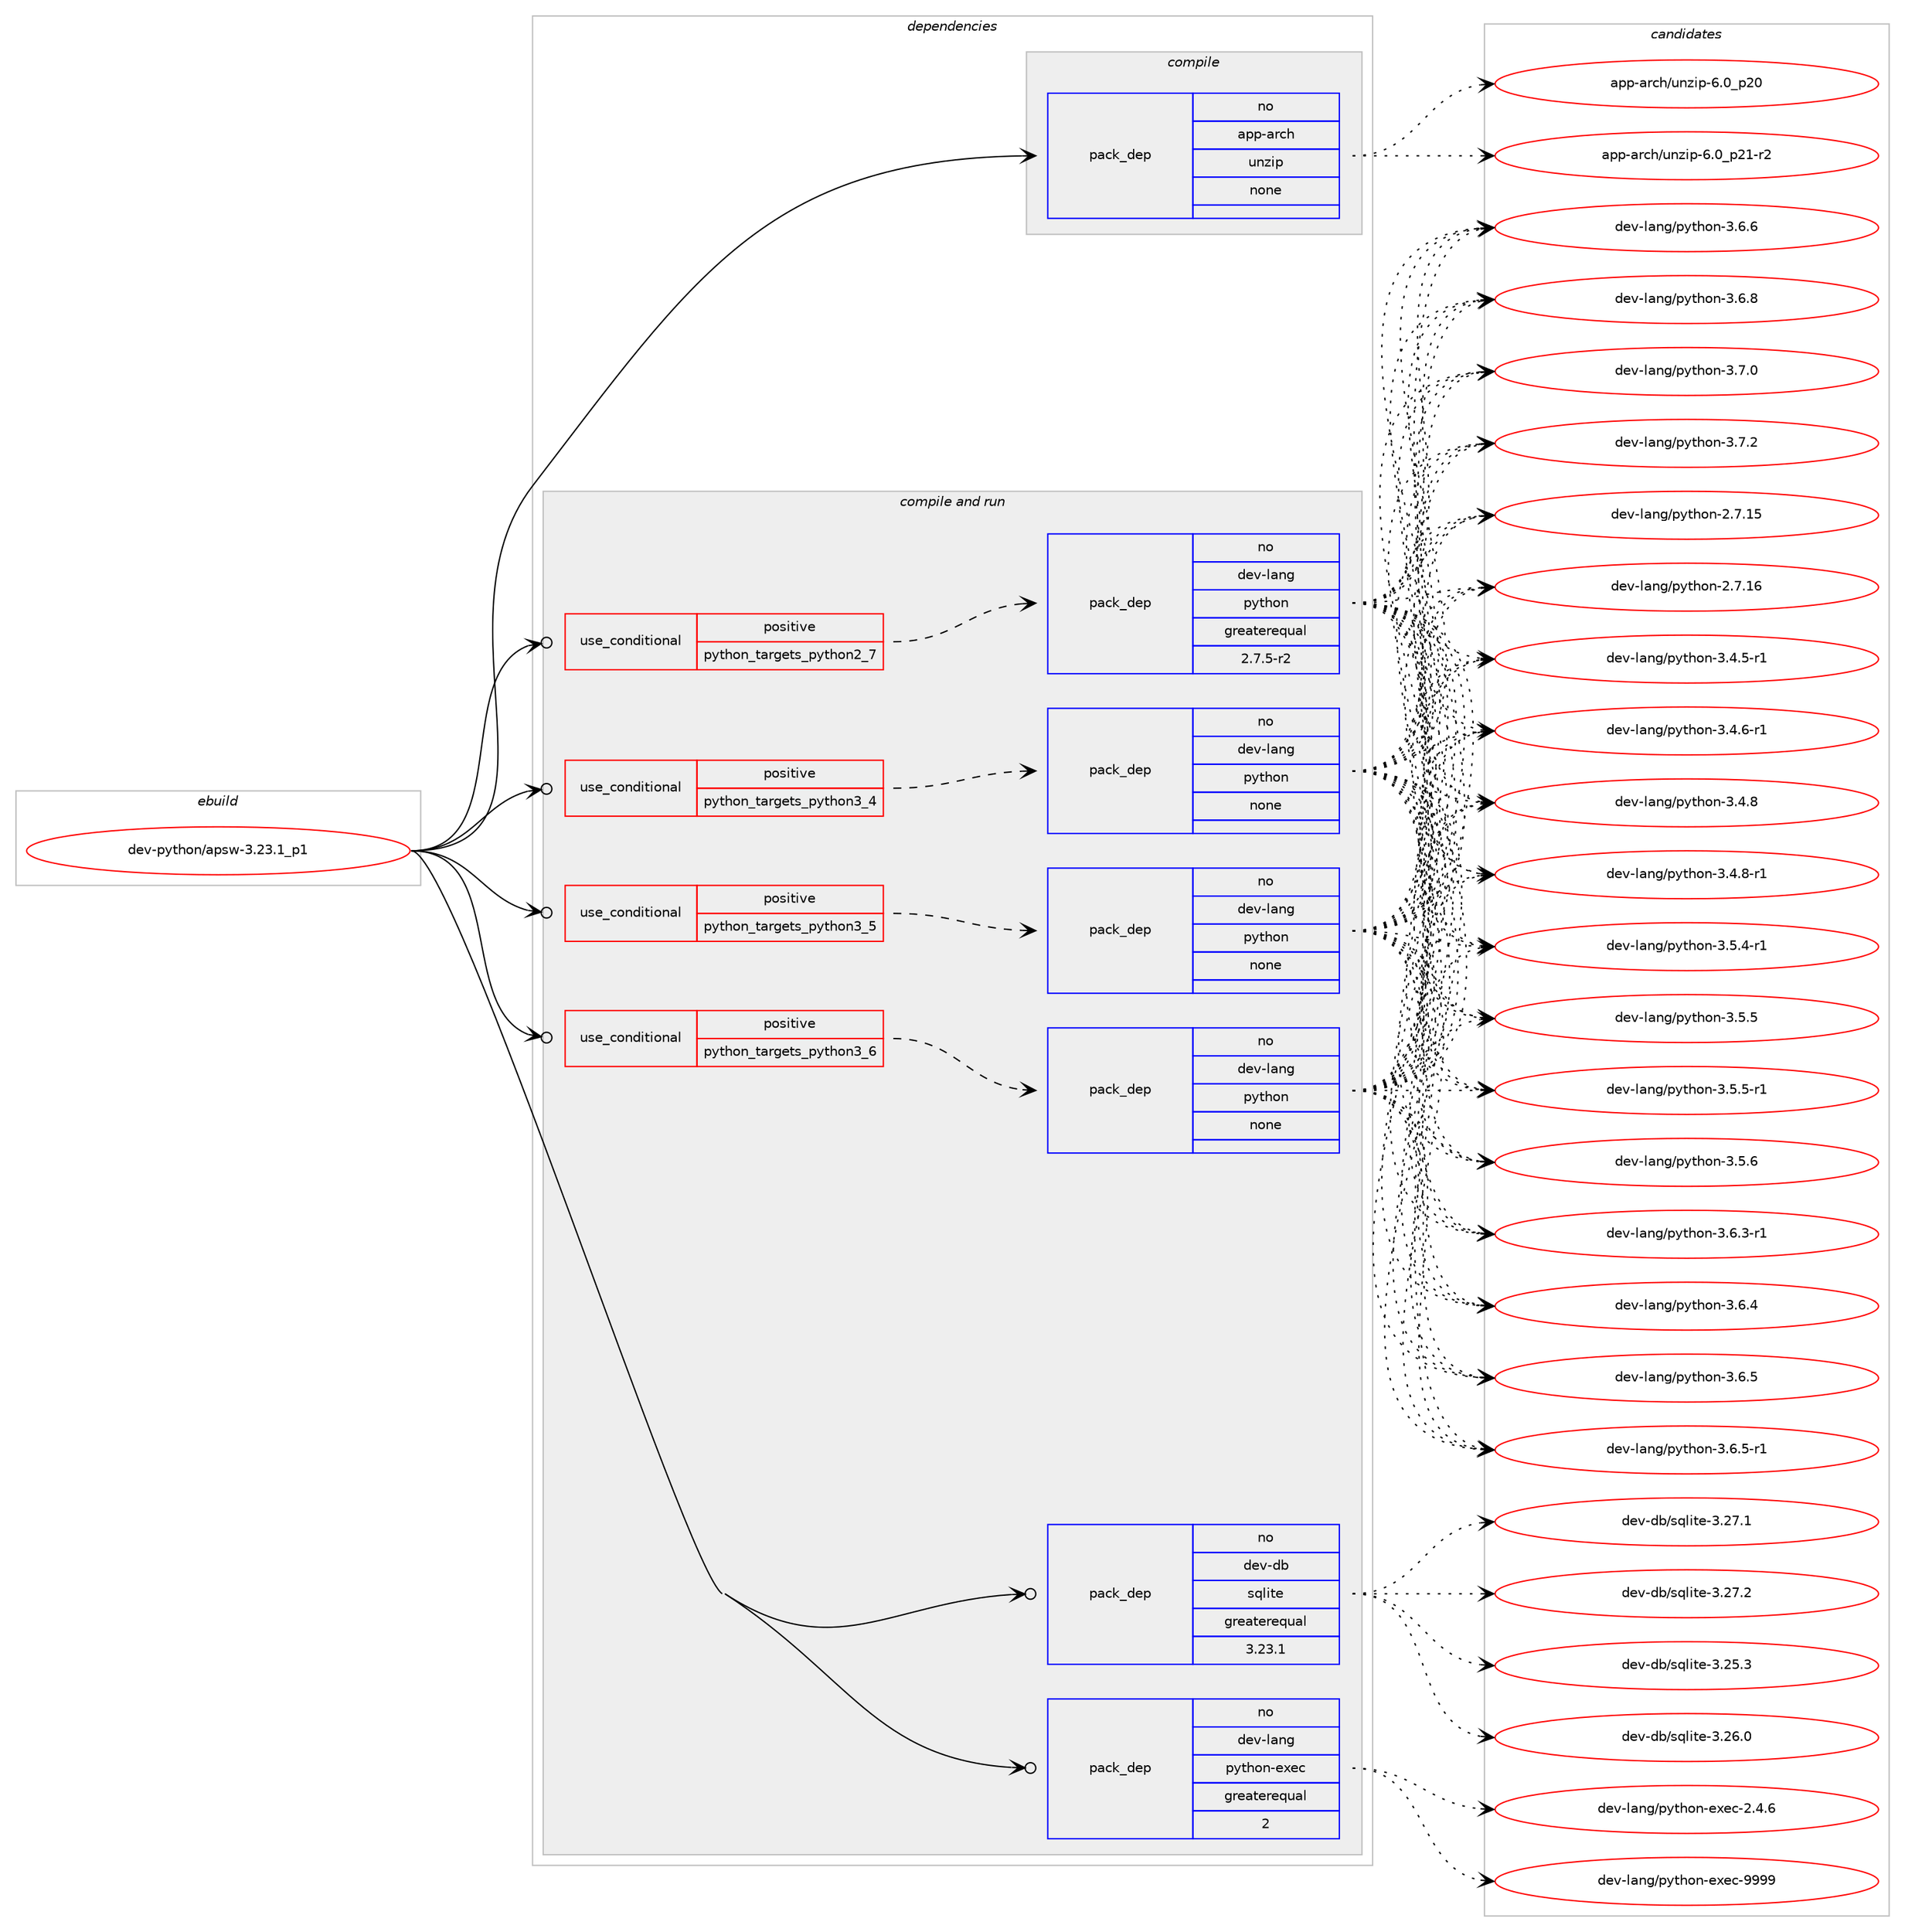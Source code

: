 digraph prolog {

# *************
# Graph options
# *************

newrank=true;
concentrate=true;
compound=true;
graph [rankdir=LR,fontname=Helvetica,fontsize=10,ranksep=1.5];#, ranksep=2.5, nodesep=0.2];
edge  [arrowhead=vee];
node  [fontname=Helvetica,fontsize=10];

# **********
# The ebuild
# **********

subgraph cluster_leftcol {
color=gray;
rank=same;
label=<<i>ebuild</i>>;
id [label="dev-python/apsw-3.23.1_p1", color=red, width=4, href="../dev-python/apsw-3.23.1_p1.svg"];
}

# ****************
# The dependencies
# ****************

subgraph cluster_midcol {
color=gray;
label=<<i>dependencies</i>>;
subgraph cluster_compile {
fillcolor="#eeeeee";
style=filled;
label=<<i>compile</i>>;
subgraph pack1004488 {
dependency1398597 [label=<<TABLE BORDER="0" CELLBORDER="1" CELLSPACING="0" CELLPADDING="4" WIDTH="220"><TR><TD ROWSPAN="6" CELLPADDING="30">pack_dep</TD></TR><TR><TD WIDTH="110">no</TD></TR><TR><TD>app-arch</TD></TR><TR><TD>unzip</TD></TR><TR><TD>none</TD></TR><TR><TD></TD></TR></TABLE>>, shape=none, color=blue];
}
id:e -> dependency1398597:w [weight=20,style="solid",arrowhead="vee"];
}
subgraph cluster_compileandrun {
fillcolor="#eeeeee";
style=filled;
label=<<i>compile and run</i>>;
subgraph cond370884 {
dependency1398598 [label=<<TABLE BORDER="0" CELLBORDER="1" CELLSPACING="0" CELLPADDING="4"><TR><TD ROWSPAN="3" CELLPADDING="10">use_conditional</TD></TR><TR><TD>positive</TD></TR><TR><TD>python_targets_python2_7</TD></TR></TABLE>>, shape=none, color=red];
subgraph pack1004489 {
dependency1398599 [label=<<TABLE BORDER="0" CELLBORDER="1" CELLSPACING="0" CELLPADDING="4" WIDTH="220"><TR><TD ROWSPAN="6" CELLPADDING="30">pack_dep</TD></TR><TR><TD WIDTH="110">no</TD></TR><TR><TD>dev-lang</TD></TR><TR><TD>python</TD></TR><TR><TD>greaterequal</TD></TR><TR><TD>2.7.5-r2</TD></TR></TABLE>>, shape=none, color=blue];
}
dependency1398598:e -> dependency1398599:w [weight=20,style="dashed",arrowhead="vee"];
}
id:e -> dependency1398598:w [weight=20,style="solid",arrowhead="odotvee"];
subgraph cond370885 {
dependency1398600 [label=<<TABLE BORDER="0" CELLBORDER="1" CELLSPACING="0" CELLPADDING="4"><TR><TD ROWSPAN="3" CELLPADDING="10">use_conditional</TD></TR><TR><TD>positive</TD></TR><TR><TD>python_targets_python3_4</TD></TR></TABLE>>, shape=none, color=red];
subgraph pack1004490 {
dependency1398601 [label=<<TABLE BORDER="0" CELLBORDER="1" CELLSPACING="0" CELLPADDING="4" WIDTH="220"><TR><TD ROWSPAN="6" CELLPADDING="30">pack_dep</TD></TR><TR><TD WIDTH="110">no</TD></TR><TR><TD>dev-lang</TD></TR><TR><TD>python</TD></TR><TR><TD>none</TD></TR><TR><TD></TD></TR></TABLE>>, shape=none, color=blue];
}
dependency1398600:e -> dependency1398601:w [weight=20,style="dashed",arrowhead="vee"];
}
id:e -> dependency1398600:w [weight=20,style="solid",arrowhead="odotvee"];
subgraph cond370886 {
dependency1398602 [label=<<TABLE BORDER="0" CELLBORDER="1" CELLSPACING="0" CELLPADDING="4"><TR><TD ROWSPAN="3" CELLPADDING="10">use_conditional</TD></TR><TR><TD>positive</TD></TR><TR><TD>python_targets_python3_5</TD></TR></TABLE>>, shape=none, color=red];
subgraph pack1004491 {
dependency1398603 [label=<<TABLE BORDER="0" CELLBORDER="1" CELLSPACING="0" CELLPADDING="4" WIDTH="220"><TR><TD ROWSPAN="6" CELLPADDING="30">pack_dep</TD></TR><TR><TD WIDTH="110">no</TD></TR><TR><TD>dev-lang</TD></TR><TR><TD>python</TD></TR><TR><TD>none</TD></TR><TR><TD></TD></TR></TABLE>>, shape=none, color=blue];
}
dependency1398602:e -> dependency1398603:w [weight=20,style="dashed",arrowhead="vee"];
}
id:e -> dependency1398602:w [weight=20,style="solid",arrowhead="odotvee"];
subgraph cond370887 {
dependency1398604 [label=<<TABLE BORDER="0" CELLBORDER="1" CELLSPACING="0" CELLPADDING="4"><TR><TD ROWSPAN="3" CELLPADDING="10">use_conditional</TD></TR><TR><TD>positive</TD></TR><TR><TD>python_targets_python3_6</TD></TR></TABLE>>, shape=none, color=red];
subgraph pack1004492 {
dependency1398605 [label=<<TABLE BORDER="0" CELLBORDER="1" CELLSPACING="0" CELLPADDING="4" WIDTH="220"><TR><TD ROWSPAN="6" CELLPADDING="30">pack_dep</TD></TR><TR><TD WIDTH="110">no</TD></TR><TR><TD>dev-lang</TD></TR><TR><TD>python</TD></TR><TR><TD>none</TD></TR><TR><TD></TD></TR></TABLE>>, shape=none, color=blue];
}
dependency1398604:e -> dependency1398605:w [weight=20,style="dashed",arrowhead="vee"];
}
id:e -> dependency1398604:w [weight=20,style="solid",arrowhead="odotvee"];
subgraph pack1004493 {
dependency1398606 [label=<<TABLE BORDER="0" CELLBORDER="1" CELLSPACING="0" CELLPADDING="4" WIDTH="220"><TR><TD ROWSPAN="6" CELLPADDING="30">pack_dep</TD></TR><TR><TD WIDTH="110">no</TD></TR><TR><TD>dev-db</TD></TR><TR><TD>sqlite</TD></TR><TR><TD>greaterequal</TD></TR><TR><TD>3.23.1</TD></TR></TABLE>>, shape=none, color=blue];
}
id:e -> dependency1398606:w [weight=20,style="solid",arrowhead="odotvee"];
subgraph pack1004494 {
dependency1398607 [label=<<TABLE BORDER="0" CELLBORDER="1" CELLSPACING="0" CELLPADDING="4" WIDTH="220"><TR><TD ROWSPAN="6" CELLPADDING="30">pack_dep</TD></TR><TR><TD WIDTH="110">no</TD></TR><TR><TD>dev-lang</TD></TR><TR><TD>python-exec</TD></TR><TR><TD>greaterequal</TD></TR><TR><TD>2</TD></TR></TABLE>>, shape=none, color=blue];
}
id:e -> dependency1398607:w [weight=20,style="solid",arrowhead="odotvee"];
}
subgraph cluster_run {
fillcolor="#eeeeee";
style=filled;
label=<<i>run</i>>;
}
}

# **************
# The candidates
# **************

subgraph cluster_choices {
rank=same;
color=gray;
label=<<i>candidates</i>>;

subgraph choice1004488 {
color=black;
nodesep=1;
choice971121124597114991044711711012210511245544648951125048 [label="app-arch/unzip-6.0_p20", color=red, width=4,href="../app-arch/unzip-6.0_p20.svg"];
choice9711211245971149910447117110122105112455446489511250494511450 [label="app-arch/unzip-6.0_p21-r2", color=red, width=4,href="../app-arch/unzip-6.0_p21-r2.svg"];
dependency1398597:e -> choice971121124597114991044711711012210511245544648951125048:w [style=dotted,weight="100"];
dependency1398597:e -> choice9711211245971149910447117110122105112455446489511250494511450:w [style=dotted,weight="100"];
}
subgraph choice1004489 {
color=black;
nodesep=1;
choice10010111845108971101034711212111610411111045504655464953 [label="dev-lang/python-2.7.15", color=red, width=4,href="../dev-lang/python-2.7.15.svg"];
choice10010111845108971101034711212111610411111045504655464954 [label="dev-lang/python-2.7.16", color=red, width=4,href="../dev-lang/python-2.7.16.svg"];
choice1001011184510897110103471121211161041111104551465246534511449 [label="dev-lang/python-3.4.5-r1", color=red, width=4,href="../dev-lang/python-3.4.5-r1.svg"];
choice1001011184510897110103471121211161041111104551465246544511449 [label="dev-lang/python-3.4.6-r1", color=red, width=4,href="../dev-lang/python-3.4.6-r1.svg"];
choice100101118451089711010347112121116104111110455146524656 [label="dev-lang/python-3.4.8", color=red, width=4,href="../dev-lang/python-3.4.8.svg"];
choice1001011184510897110103471121211161041111104551465246564511449 [label="dev-lang/python-3.4.8-r1", color=red, width=4,href="../dev-lang/python-3.4.8-r1.svg"];
choice1001011184510897110103471121211161041111104551465346524511449 [label="dev-lang/python-3.5.4-r1", color=red, width=4,href="../dev-lang/python-3.5.4-r1.svg"];
choice100101118451089711010347112121116104111110455146534653 [label="dev-lang/python-3.5.5", color=red, width=4,href="../dev-lang/python-3.5.5.svg"];
choice1001011184510897110103471121211161041111104551465346534511449 [label="dev-lang/python-3.5.5-r1", color=red, width=4,href="../dev-lang/python-3.5.5-r1.svg"];
choice100101118451089711010347112121116104111110455146534654 [label="dev-lang/python-3.5.6", color=red, width=4,href="../dev-lang/python-3.5.6.svg"];
choice1001011184510897110103471121211161041111104551465446514511449 [label="dev-lang/python-3.6.3-r1", color=red, width=4,href="../dev-lang/python-3.6.3-r1.svg"];
choice100101118451089711010347112121116104111110455146544652 [label="dev-lang/python-3.6.4", color=red, width=4,href="../dev-lang/python-3.6.4.svg"];
choice100101118451089711010347112121116104111110455146544653 [label="dev-lang/python-3.6.5", color=red, width=4,href="../dev-lang/python-3.6.5.svg"];
choice1001011184510897110103471121211161041111104551465446534511449 [label="dev-lang/python-3.6.5-r1", color=red, width=4,href="../dev-lang/python-3.6.5-r1.svg"];
choice100101118451089711010347112121116104111110455146544654 [label="dev-lang/python-3.6.6", color=red, width=4,href="../dev-lang/python-3.6.6.svg"];
choice100101118451089711010347112121116104111110455146544656 [label="dev-lang/python-3.6.8", color=red, width=4,href="../dev-lang/python-3.6.8.svg"];
choice100101118451089711010347112121116104111110455146554648 [label="dev-lang/python-3.7.0", color=red, width=4,href="../dev-lang/python-3.7.0.svg"];
choice100101118451089711010347112121116104111110455146554650 [label="dev-lang/python-3.7.2", color=red, width=4,href="../dev-lang/python-3.7.2.svg"];
dependency1398599:e -> choice10010111845108971101034711212111610411111045504655464953:w [style=dotted,weight="100"];
dependency1398599:e -> choice10010111845108971101034711212111610411111045504655464954:w [style=dotted,weight="100"];
dependency1398599:e -> choice1001011184510897110103471121211161041111104551465246534511449:w [style=dotted,weight="100"];
dependency1398599:e -> choice1001011184510897110103471121211161041111104551465246544511449:w [style=dotted,weight="100"];
dependency1398599:e -> choice100101118451089711010347112121116104111110455146524656:w [style=dotted,weight="100"];
dependency1398599:e -> choice1001011184510897110103471121211161041111104551465246564511449:w [style=dotted,weight="100"];
dependency1398599:e -> choice1001011184510897110103471121211161041111104551465346524511449:w [style=dotted,weight="100"];
dependency1398599:e -> choice100101118451089711010347112121116104111110455146534653:w [style=dotted,weight="100"];
dependency1398599:e -> choice1001011184510897110103471121211161041111104551465346534511449:w [style=dotted,weight="100"];
dependency1398599:e -> choice100101118451089711010347112121116104111110455146534654:w [style=dotted,weight="100"];
dependency1398599:e -> choice1001011184510897110103471121211161041111104551465446514511449:w [style=dotted,weight="100"];
dependency1398599:e -> choice100101118451089711010347112121116104111110455146544652:w [style=dotted,weight="100"];
dependency1398599:e -> choice100101118451089711010347112121116104111110455146544653:w [style=dotted,weight="100"];
dependency1398599:e -> choice1001011184510897110103471121211161041111104551465446534511449:w [style=dotted,weight="100"];
dependency1398599:e -> choice100101118451089711010347112121116104111110455146544654:w [style=dotted,weight="100"];
dependency1398599:e -> choice100101118451089711010347112121116104111110455146544656:w [style=dotted,weight="100"];
dependency1398599:e -> choice100101118451089711010347112121116104111110455146554648:w [style=dotted,weight="100"];
dependency1398599:e -> choice100101118451089711010347112121116104111110455146554650:w [style=dotted,weight="100"];
}
subgraph choice1004490 {
color=black;
nodesep=1;
choice10010111845108971101034711212111610411111045504655464953 [label="dev-lang/python-2.7.15", color=red, width=4,href="../dev-lang/python-2.7.15.svg"];
choice10010111845108971101034711212111610411111045504655464954 [label="dev-lang/python-2.7.16", color=red, width=4,href="../dev-lang/python-2.7.16.svg"];
choice1001011184510897110103471121211161041111104551465246534511449 [label="dev-lang/python-3.4.5-r1", color=red, width=4,href="../dev-lang/python-3.4.5-r1.svg"];
choice1001011184510897110103471121211161041111104551465246544511449 [label="dev-lang/python-3.4.6-r1", color=red, width=4,href="../dev-lang/python-3.4.6-r1.svg"];
choice100101118451089711010347112121116104111110455146524656 [label="dev-lang/python-3.4.8", color=red, width=4,href="../dev-lang/python-3.4.8.svg"];
choice1001011184510897110103471121211161041111104551465246564511449 [label="dev-lang/python-3.4.8-r1", color=red, width=4,href="../dev-lang/python-3.4.8-r1.svg"];
choice1001011184510897110103471121211161041111104551465346524511449 [label="dev-lang/python-3.5.4-r1", color=red, width=4,href="../dev-lang/python-3.5.4-r1.svg"];
choice100101118451089711010347112121116104111110455146534653 [label="dev-lang/python-3.5.5", color=red, width=4,href="../dev-lang/python-3.5.5.svg"];
choice1001011184510897110103471121211161041111104551465346534511449 [label="dev-lang/python-3.5.5-r1", color=red, width=4,href="../dev-lang/python-3.5.5-r1.svg"];
choice100101118451089711010347112121116104111110455146534654 [label="dev-lang/python-3.5.6", color=red, width=4,href="../dev-lang/python-3.5.6.svg"];
choice1001011184510897110103471121211161041111104551465446514511449 [label="dev-lang/python-3.6.3-r1", color=red, width=4,href="../dev-lang/python-3.6.3-r1.svg"];
choice100101118451089711010347112121116104111110455146544652 [label="dev-lang/python-3.6.4", color=red, width=4,href="../dev-lang/python-3.6.4.svg"];
choice100101118451089711010347112121116104111110455146544653 [label="dev-lang/python-3.6.5", color=red, width=4,href="../dev-lang/python-3.6.5.svg"];
choice1001011184510897110103471121211161041111104551465446534511449 [label="dev-lang/python-3.6.5-r1", color=red, width=4,href="../dev-lang/python-3.6.5-r1.svg"];
choice100101118451089711010347112121116104111110455146544654 [label="dev-lang/python-3.6.6", color=red, width=4,href="../dev-lang/python-3.6.6.svg"];
choice100101118451089711010347112121116104111110455146544656 [label="dev-lang/python-3.6.8", color=red, width=4,href="../dev-lang/python-3.6.8.svg"];
choice100101118451089711010347112121116104111110455146554648 [label="dev-lang/python-3.7.0", color=red, width=4,href="../dev-lang/python-3.7.0.svg"];
choice100101118451089711010347112121116104111110455146554650 [label="dev-lang/python-3.7.2", color=red, width=4,href="../dev-lang/python-3.7.2.svg"];
dependency1398601:e -> choice10010111845108971101034711212111610411111045504655464953:w [style=dotted,weight="100"];
dependency1398601:e -> choice10010111845108971101034711212111610411111045504655464954:w [style=dotted,weight="100"];
dependency1398601:e -> choice1001011184510897110103471121211161041111104551465246534511449:w [style=dotted,weight="100"];
dependency1398601:e -> choice1001011184510897110103471121211161041111104551465246544511449:w [style=dotted,weight="100"];
dependency1398601:e -> choice100101118451089711010347112121116104111110455146524656:w [style=dotted,weight="100"];
dependency1398601:e -> choice1001011184510897110103471121211161041111104551465246564511449:w [style=dotted,weight="100"];
dependency1398601:e -> choice1001011184510897110103471121211161041111104551465346524511449:w [style=dotted,weight="100"];
dependency1398601:e -> choice100101118451089711010347112121116104111110455146534653:w [style=dotted,weight="100"];
dependency1398601:e -> choice1001011184510897110103471121211161041111104551465346534511449:w [style=dotted,weight="100"];
dependency1398601:e -> choice100101118451089711010347112121116104111110455146534654:w [style=dotted,weight="100"];
dependency1398601:e -> choice1001011184510897110103471121211161041111104551465446514511449:w [style=dotted,weight="100"];
dependency1398601:e -> choice100101118451089711010347112121116104111110455146544652:w [style=dotted,weight="100"];
dependency1398601:e -> choice100101118451089711010347112121116104111110455146544653:w [style=dotted,weight="100"];
dependency1398601:e -> choice1001011184510897110103471121211161041111104551465446534511449:w [style=dotted,weight="100"];
dependency1398601:e -> choice100101118451089711010347112121116104111110455146544654:w [style=dotted,weight="100"];
dependency1398601:e -> choice100101118451089711010347112121116104111110455146544656:w [style=dotted,weight="100"];
dependency1398601:e -> choice100101118451089711010347112121116104111110455146554648:w [style=dotted,weight="100"];
dependency1398601:e -> choice100101118451089711010347112121116104111110455146554650:w [style=dotted,weight="100"];
}
subgraph choice1004491 {
color=black;
nodesep=1;
choice10010111845108971101034711212111610411111045504655464953 [label="dev-lang/python-2.7.15", color=red, width=4,href="../dev-lang/python-2.7.15.svg"];
choice10010111845108971101034711212111610411111045504655464954 [label="dev-lang/python-2.7.16", color=red, width=4,href="../dev-lang/python-2.7.16.svg"];
choice1001011184510897110103471121211161041111104551465246534511449 [label="dev-lang/python-3.4.5-r1", color=red, width=4,href="../dev-lang/python-3.4.5-r1.svg"];
choice1001011184510897110103471121211161041111104551465246544511449 [label="dev-lang/python-3.4.6-r1", color=red, width=4,href="../dev-lang/python-3.4.6-r1.svg"];
choice100101118451089711010347112121116104111110455146524656 [label="dev-lang/python-3.4.8", color=red, width=4,href="../dev-lang/python-3.4.8.svg"];
choice1001011184510897110103471121211161041111104551465246564511449 [label="dev-lang/python-3.4.8-r1", color=red, width=4,href="../dev-lang/python-3.4.8-r1.svg"];
choice1001011184510897110103471121211161041111104551465346524511449 [label="dev-lang/python-3.5.4-r1", color=red, width=4,href="../dev-lang/python-3.5.4-r1.svg"];
choice100101118451089711010347112121116104111110455146534653 [label="dev-lang/python-3.5.5", color=red, width=4,href="../dev-lang/python-3.5.5.svg"];
choice1001011184510897110103471121211161041111104551465346534511449 [label="dev-lang/python-3.5.5-r1", color=red, width=4,href="../dev-lang/python-3.5.5-r1.svg"];
choice100101118451089711010347112121116104111110455146534654 [label="dev-lang/python-3.5.6", color=red, width=4,href="../dev-lang/python-3.5.6.svg"];
choice1001011184510897110103471121211161041111104551465446514511449 [label="dev-lang/python-3.6.3-r1", color=red, width=4,href="../dev-lang/python-3.6.3-r1.svg"];
choice100101118451089711010347112121116104111110455146544652 [label="dev-lang/python-3.6.4", color=red, width=4,href="../dev-lang/python-3.6.4.svg"];
choice100101118451089711010347112121116104111110455146544653 [label="dev-lang/python-3.6.5", color=red, width=4,href="../dev-lang/python-3.6.5.svg"];
choice1001011184510897110103471121211161041111104551465446534511449 [label="dev-lang/python-3.6.5-r1", color=red, width=4,href="../dev-lang/python-3.6.5-r1.svg"];
choice100101118451089711010347112121116104111110455146544654 [label="dev-lang/python-3.6.6", color=red, width=4,href="../dev-lang/python-3.6.6.svg"];
choice100101118451089711010347112121116104111110455146544656 [label="dev-lang/python-3.6.8", color=red, width=4,href="../dev-lang/python-3.6.8.svg"];
choice100101118451089711010347112121116104111110455146554648 [label="dev-lang/python-3.7.0", color=red, width=4,href="../dev-lang/python-3.7.0.svg"];
choice100101118451089711010347112121116104111110455146554650 [label="dev-lang/python-3.7.2", color=red, width=4,href="../dev-lang/python-3.7.2.svg"];
dependency1398603:e -> choice10010111845108971101034711212111610411111045504655464953:w [style=dotted,weight="100"];
dependency1398603:e -> choice10010111845108971101034711212111610411111045504655464954:w [style=dotted,weight="100"];
dependency1398603:e -> choice1001011184510897110103471121211161041111104551465246534511449:w [style=dotted,weight="100"];
dependency1398603:e -> choice1001011184510897110103471121211161041111104551465246544511449:w [style=dotted,weight="100"];
dependency1398603:e -> choice100101118451089711010347112121116104111110455146524656:w [style=dotted,weight="100"];
dependency1398603:e -> choice1001011184510897110103471121211161041111104551465246564511449:w [style=dotted,weight="100"];
dependency1398603:e -> choice1001011184510897110103471121211161041111104551465346524511449:w [style=dotted,weight="100"];
dependency1398603:e -> choice100101118451089711010347112121116104111110455146534653:w [style=dotted,weight="100"];
dependency1398603:e -> choice1001011184510897110103471121211161041111104551465346534511449:w [style=dotted,weight="100"];
dependency1398603:e -> choice100101118451089711010347112121116104111110455146534654:w [style=dotted,weight="100"];
dependency1398603:e -> choice1001011184510897110103471121211161041111104551465446514511449:w [style=dotted,weight="100"];
dependency1398603:e -> choice100101118451089711010347112121116104111110455146544652:w [style=dotted,weight="100"];
dependency1398603:e -> choice100101118451089711010347112121116104111110455146544653:w [style=dotted,weight="100"];
dependency1398603:e -> choice1001011184510897110103471121211161041111104551465446534511449:w [style=dotted,weight="100"];
dependency1398603:e -> choice100101118451089711010347112121116104111110455146544654:w [style=dotted,weight="100"];
dependency1398603:e -> choice100101118451089711010347112121116104111110455146544656:w [style=dotted,weight="100"];
dependency1398603:e -> choice100101118451089711010347112121116104111110455146554648:w [style=dotted,weight="100"];
dependency1398603:e -> choice100101118451089711010347112121116104111110455146554650:w [style=dotted,weight="100"];
}
subgraph choice1004492 {
color=black;
nodesep=1;
choice10010111845108971101034711212111610411111045504655464953 [label="dev-lang/python-2.7.15", color=red, width=4,href="../dev-lang/python-2.7.15.svg"];
choice10010111845108971101034711212111610411111045504655464954 [label="dev-lang/python-2.7.16", color=red, width=4,href="../dev-lang/python-2.7.16.svg"];
choice1001011184510897110103471121211161041111104551465246534511449 [label="dev-lang/python-3.4.5-r1", color=red, width=4,href="../dev-lang/python-3.4.5-r1.svg"];
choice1001011184510897110103471121211161041111104551465246544511449 [label="dev-lang/python-3.4.6-r1", color=red, width=4,href="../dev-lang/python-3.4.6-r1.svg"];
choice100101118451089711010347112121116104111110455146524656 [label="dev-lang/python-3.4.8", color=red, width=4,href="../dev-lang/python-3.4.8.svg"];
choice1001011184510897110103471121211161041111104551465246564511449 [label="dev-lang/python-3.4.8-r1", color=red, width=4,href="../dev-lang/python-3.4.8-r1.svg"];
choice1001011184510897110103471121211161041111104551465346524511449 [label="dev-lang/python-3.5.4-r1", color=red, width=4,href="../dev-lang/python-3.5.4-r1.svg"];
choice100101118451089711010347112121116104111110455146534653 [label="dev-lang/python-3.5.5", color=red, width=4,href="../dev-lang/python-3.5.5.svg"];
choice1001011184510897110103471121211161041111104551465346534511449 [label="dev-lang/python-3.5.5-r1", color=red, width=4,href="../dev-lang/python-3.5.5-r1.svg"];
choice100101118451089711010347112121116104111110455146534654 [label="dev-lang/python-3.5.6", color=red, width=4,href="../dev-lang/python-3.5.6.svg"];
choice1001011184510897110103471121211161041111104551465446514511449 [label="dev-lang/python-3.6.3-r1", color=red, width=4,href="../dev-lang/python-3.6.3-r1.svg"];
choice100101118451089711010347112121116104111110455146544652 [label="dev-lang/python-3.6.4", color=red, width=4,href="../dev-lang/python-3.6.4.svg"];
choice100101118451089711010347112121116104111110455146544653 [label="dev-lang/python-3.6.5", color=red, width=4,href="../dev-lang/python-3.6.5.svg"];
choice1001011184510897110103471121211161041111104551465446534511449 [label="dev-lang/python-3.6.5-r1", color=red, width=4,href="../dev-lang/python-3.6.5-r1.svg"];
choice100101118451089711010347112121116104111110455146544654 [label="dev-lang/python-3.6.6", color=red, width=4,href="../dev-lang/python-3.6.6.svg"];
choice100101118451089711010347112121116104111110455146544656 [label="dev-lang/python-3.6.8", color=red, width=4,href="../dev-lang/python-3.6.8.svg"];
choice100101118451089711010347112121116104111110455146554648 [label="dev-lang/python-3.7.0", color=red, width=4,href="../dev-lang/python-3.7.0.svg"];
choice100101118451089711010347112121116104111110455146554650 [label="dev-lang/python-3.7.2", color=red, width=4,href="../dev-lang/python-3.7.2.svg"];
dependency1398605:e -> choice10010111845108971101034711212111610411111045504655464953:w [style=dotted,weight="100"];
dependency1398605:e -> choice10010111845108971101034711212111610411111045504655464954:w [style=dotted,weight="100"];
dependency1398605:e -> choice1001011184510897110103471121211161041111104551465246534511449:w [style=dotted,weight="100"];
dependency1398605:e -> choice1001011184510897110103471121211161041111104551465246544511449:w [style=dotted,weight="100"];
dependency1398605:e -> choice100101118451089711010347112121116104111110455146524656:w [style=dotted,weight="100"];
dependency1398605:e -> choice1001011184510897110103471121211161041111104551465246564511449:w [style=dotted,weight="100"];
dependency1398605:e -> choice1001011184510897110103471121211161041111104551465346524511449:w [style=dotted,weight="100"];
dependency1398605:e -> choice100101118451089711010347112121116104111110455146534653:w [style=dotted,weight="100"];
dependency1398605:e -> choice1001011184510897110103471121211161041111104551465346534511449:w [style=dotted,weight="100"];
dependency1398605:e -> choice100101118451089711010347112121116104111110455146534654:w [style=dotted,weight="100"];
dependency1398605:e -> choice1001011184510897110103471121211161041111104551465446514511449:w [style=dotted,weight="100"];
dependency1398605:e -> choice100101118451089711010347112121116104111110455146544652:w [style=dotted,weight="100"];
dependency1398605:e -> choice100101118451089711010347112121116104111110455146544653:w [style=dotted,weight="100"];
dependency1398605:e -> choice1001011184510897110103471121211161041111104551465446534511449:w [style=dotted,weight="100"];
dependency1398605:e -> choice100101118451089711010347112121116104111110455146544654:w [style=dotted,weight="100"];
dependency1398605:e -> choice100101118451089711010347112121116104111110455146544656:w [style=dotted,weight="100"];
dependency1398605:e -> choice100101118451089711010347112121116104111110455146554648:w [style=dotted,weight="100"];
dependency1398605:e -> choice100101118451089711010347112121116104111110455146554650:w [style=dotted,weight="100"];
}
subgraph choice1004493 {
color=black;
nodesep=1;
choice10010111845100984711511310810511610145514650534651 [label="dev-db/sqlite-3.25.3", color=red, width=4,href="../dev-db/sqlite-3.25.3.svg"];
choice10010111845100984711511310810511610145514650544648 [label="dev-db/sqlite-3.26.0", color=red, width=4,href="../dev-db/sqlite-3.26.0.svg"];
choice10010111845100984711511310810511610145514650554649 [label="dev-db/sqlite-3.27.1", color=red, width=4,href="../dev-db/sqlite-3.27.1.svg"];
choice10010111845100984711511310810511610145514650554650 [label="dev-db/sqlite-3.27.2", color=red, width=4,href="../dev-db/sqlite-3.27.2.svg"];
dependency1398606:e -> choice10010111845100984711511310810511610145514650534651:w [style=dotted,weight="100"];
dependency1398606:e -> choice10010111845100984711511310810511610145514650544648:w [style=dotted,weight="100"];
dependency1398606:e -> choice10010111845100984711511310810511610145514650554649:w [style=dotted,weight="100"];
dependency1398606:e -> choice10010111845100984711511310810511610145514650554650:w [style=dotted,weight="100"];
}
subgraph choice1004494 {
color=black;
nodesep=1;
choice1001011184510897110103471121211161041111104510112010199455046524654 [label="dev-lang/python-exec-2.4.6", color=red, width=4,href="../dev-lang/python-exec-2.4.6.svg"];
choice10010111845108971101034711212111610411111045101120101994557575757 [label="dev-lang/python-exec-9999", color=red, width=4,href="../dev-lang/python-exec-9999.svg"];
dependency1398607:e -> choice1001011184510897110103471121211161041111104510112010199455046524654:w [style=dotted,weight="100"];
dependency1398607:e -> choice10010111845108971101034711212111610411111045101120101994557575757:w [style=dotted,weight="100"];
}
}

}
